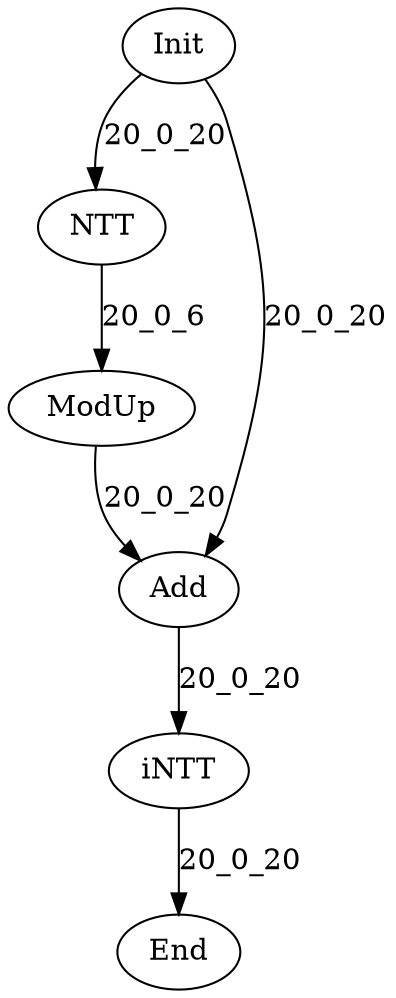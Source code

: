 digraph G {
Init[label="Init"];
End[label="End"];
NTT[label="NTT"];
iNTT[label="iNTT"];
ModUp[label="ModUp"];
Add[label="Add"];
Init -> NTT[label="20_0_20"];
NTT -> ModUp[label="20_0_6"];
ModUp -> Add[label="20_0_20"];
Init -> Add[label="20_0_20"];
Add -> iNTT[label="20_0_20"];
iNTT -> End[label="20_0_20"];
}